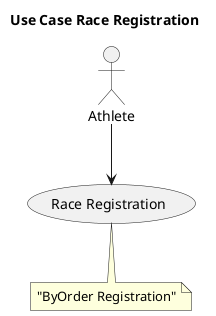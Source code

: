 @startuml
title Use Case Race Registration

actor Athlete

usecase (Race Registration)
note bottom of (Race Registration) : "ByOrder Registration"


Athlete --> (Race Registration)


@enduml